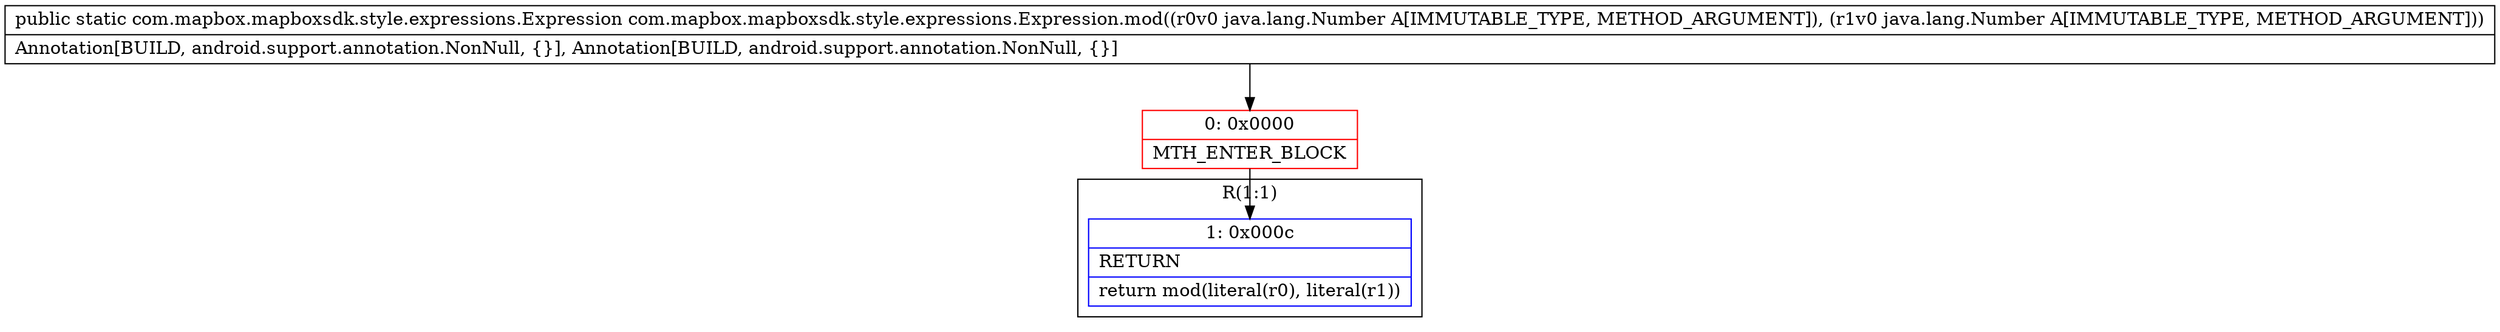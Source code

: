 digraph "CFG forcom.mapbox.mapboxsdk.style.expressions.Expression.mod(Ljava\/lang\/Number;Ljava\/lang\/Number;)Lcom\/mapbox\/mapboxsdk\/style\/expressions\/Expression;" {
subgraph cluster_Region_580895887 {
label = "R(1:1)";
node [shape=record,color=blue];
Node_1 [shape=record,label="{1\:\ 0x000c|RETURN\l|return mod(literal(r0), literal(r1))\l}"];
}
Node_0 [shape=record,color=red,label="{0\:\ 0x0000|MTH_ENTER_BLOCK\l}"];
MethodNode[shape=record,label="{public static com.mapbox.mapboxsdk.style.expressions.Expression com.mapbox.mapboxsdk.style.expressions.Expression.mod((r0v0 java.lang.Number A[IMMUTABLE_TYPE, METHOD_ARGUMENT]), (r1v0 java.lang.Number A[IMMUTABLE_TYPE, METHOD_ARGUMENT]))  | Annotation[BUILD, android.support.annotation.NonNull, \{\}], Annotation[BUILD, android.support.annotation.NonNull, \{\}]\l}"];
MethodNode -> Node_0;
Node_0 -> Node_1;
}

